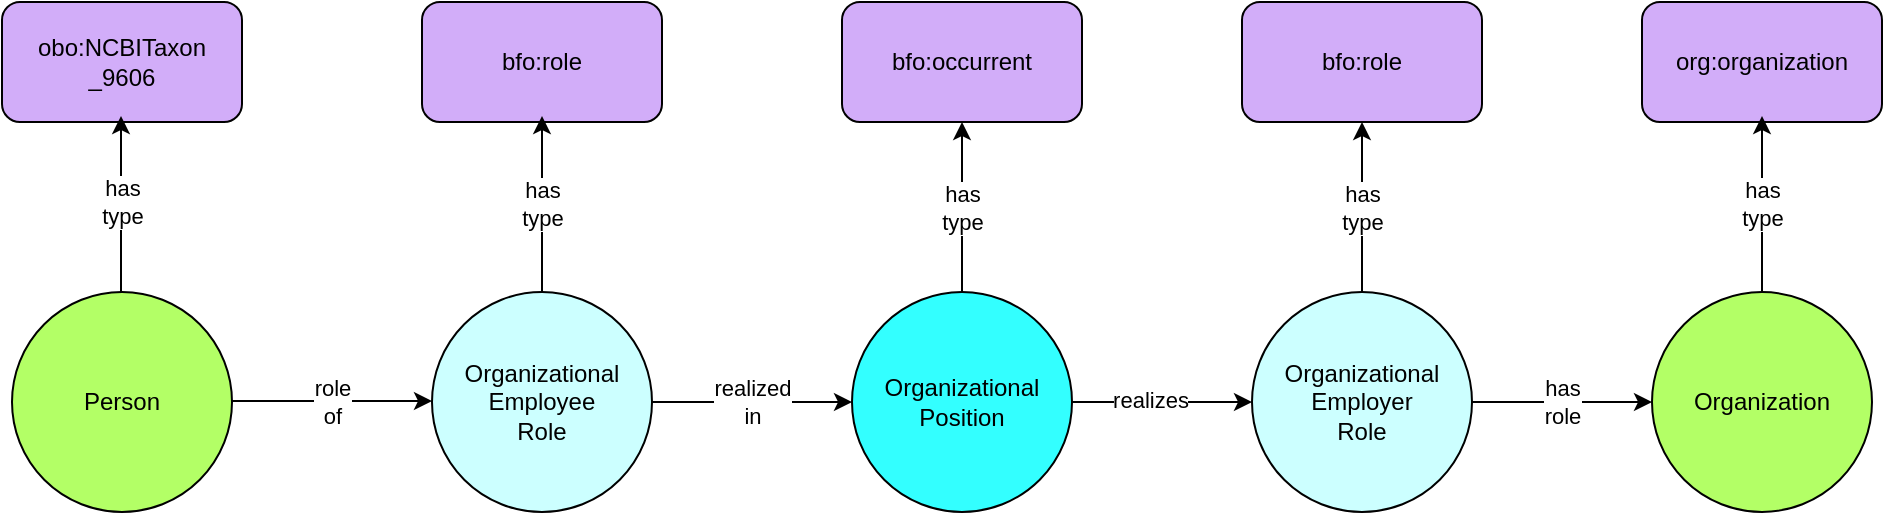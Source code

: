 <mxfile version="14.6.13" type="device"><diagram name="Page-1" id="ad52d381-51e7-2e0d-a935-2d0ddd2fd229"><mxGraphModel dx="1106" dy="997" grid="1" gridSize="10" guides="1" tooltips="1" connect="1" arrows="1" fold="1" page="1" pageScale="1" pageWidth="1100" pageHeight="850" background="#ffffff" math="0" shadow="0"><root><mxCell id="0"/><mxCell id="1" parent="0"/><mxCell id="2pEC1yQiAoEebpSPCEC3-3" value="bfo:occurrent" style="rounded=1;whiteSpace=wrap;html=1;fillColor=#d2adf9;" parent="1" vertex="1"><mxGeometry x="480" y="180" width="120" height="60" as="geometry"/></mxCell><mxCell id="2pEC1yQiAoEebpSPCEC3-4" value="bfo:role" style="rounded=1;whiteSpace=wrap;html=1;fillColor=#d2adf9;" parent="1" vertex="1"><mxGeometry x="680" y="180" width="120" height="60" as="geometry"/></mxCell><mxCell id="2pEC1yQiAoEebpSPCEC3-5" value="org:organization" style="rounded=1;whiteSpace=wrap;html=1;fillColor=#d2adf9;" parent="1" vertex="1"><mxGeometry x="880" y="180" width="120" height="60" as="geometry"/></mxCell><mxCell id="2pEC1yQiAoEebpSPCEC3-7" value="&lt;div&gt;Organizational&lt;/div&gt;&lt;div&gt;Employee&lt;br&gt;&lt;/div&gt;&lt;div&gt;Role&lt;br&gt;&lt;/div&gt;" style="ellipse;whiteSpace=wrap;html=1;aspect=fixed;fillColor=#CCFFFF;" parent="1" vertex="1"><mxGeometry x="275" y="325" width="110" height="110" as="geometry"/></mxCell><mxCell id="2pEC1yQiAoEebpSPCEC3-8" value="bfo:role" style="rounded=1;whiteSpace=wrap;html=1;fillColor=#d2adf9;" parent="1" vertex="1"><mxGeometry x="270" y="180" width="120" height="60" as="geometry"/></mxCell><mxCell id="2pEC1yQiAoEebpSPCEC3-9" value="&lt;div&gt;Organizational&lt;/div&gt;&lt;div&gt;Position&lt;br&gt;&lt;/div&gt;" style="ellipse;whiteSpace=wrap;html=1;aspect=fixed;fillColor=#33FFFF;" parent="1" vertex="1"><mxGeometry x="485" y="325" width="110" height="110" as="geometry"/></mxCell><mxCell id="2pEC1yQiAoEebpSPCEC3-10" value="&lt;div&gt;Organizational&lt;/div&gt;&lt;div&gt;Employer&lt;/div&gt;&lt;div&gt;Role&lt;br&gt;&lt;/div&gt;" style="ellipse;whiteSpace=wrap;html=1;aspect=fixed;fillColor=#CCFFFF;" parent="1" vertex="1"><mxGeometry x="685" y="325" width="110" height="110" as="geometry"/></mxCell><mxCell id="2pEC1yQiAoEebpSPCEC3-11" value="Organization" style="ellipse;whiteSpace=wrap;html=1;aspect=fixed;fillColor=#B3FF66;" parent="1" vertex="1"><mxGeometry x="885" y="325" width="110" height="110" as="geometry"/></mxCell><mxCell id="2pEC1yQiAoEebpSPCEC3-12" value="&lt;div&gt;realized&lt;/div&gt;&lt;div&gt;in&lt;br&gt;&lt;/div&gt;" style="endArrow=classic;html=1;exitX=1;exitY=0.5;exitDx=0;exitDy=0;entryX=0;entryY=0.5;entryDx=0;entryDy=0;" parent="1" source="2pEC1yQiAoEebpSPCEC3-7" target="2pEC1yQiAoEebpSPCEC3-9" edge="1"><mxGeometry width="50" height="50" relative="1" as="geometry"><mxPoint x="540" y="440" as="sourcePoint"/><mxPoint x="590" y="390" as="targetPoint"/></mxGeometry></mxCell><mxCell id="2pEC1yQiAoEebpSPCEC3-14" value="" style="endArrow=classic;html=1;exitX=1;exitY=0.5;exitDx=0;exitDy=0;entryX=0;entryY=0.5;entryDx=0;entryDy=0;" parent="1" source="2pEC1yQiAoEebpSPCEC3-9" target="2pEC1yQiAoEebpSPCEC3-10" edge="1"><mxGeometry width="50" height="50" relative="1" as="geometry"><mxPoint x="560" y="410" as="sourcePoint"/><mxPoint x="610" y="360" as="targetPoint"/></mxGeometry></mxCell><mxCell id="2pEC1yQiAoEebpSPCEC3-15" value="realizes" style="edgeLabel;html=1;align=center;verticalAlign=middle;resizable=0;points=[];" parent="2pEC1yQiAoEebpSPCEC3-14" vertex="1" connectable="0"><mxGeometry x="-0.133" y="1" relative="1" as="geometry"><mxPoint as="offset"/></mxGeometry></mxCell><mxCell id="2pEC1yQiAoEebpSPCEC3-16" value="&lt;div&gt;has&lt;/div&gt;&lt;div&gt;role&lt;/div&gt;" style="endArrow=classic;html=1;exitX=1;exitY=0.5;exitDx=0;exitDy=0;entryX=0;entryY=0.5;entryDx=0;entryDy=0;" parent="1" source="2pEC1yQiAoEebpSPCEC3-10" target="2pEC1yQiAoEebpSPCEC3-11" edge="1"><mxGeometry width="50" height="50" relative="1" as="geometry"><mxPoint x="660" y="510" as="sourcePoint"/><mxPoint x="710" y="460" as="targetPoint"/></mxGeometry></mxCell><mxCell id="2pEC1yQiAoEebpSPCEC3-17" value="&lt;div&gt;has&lt;/div&gt;&lt;div&gt;type&lt;br&gt;&lt;/div&gt;" style="endArrow=classic;html=1;exitX=0.5;exitY=0;exitDx=0;exitDy=0;" parent="1" source="2pEC1yQiAoEebpSPCEC3-7" edge="1"><mxGeometry width="50" height="50" relative="1" as="geometry"><mxPoint x="540" y="427" as="sourcePoint"/><mxPoint x="330" y="237" as="targetPoint"/></mxGeometry></mxCell><mxCell id="2pEC1yQiAoEebpSPCEC3-18" value="&lt;div&gt;has&lt;/div&gt;&lt;div&gt;type&lt;br&gt;&lt;/div&gt;" style="endArrow=classic;html=1;entryX=0.5;entryY=1;entryDx=0;entryDy=0;" parent="1" source="2pEC1yQiAoEebpSPCEC3-9" target="2pEC1yQiAoEebpSPCEC3-3" edge="1"><mxGeometry width="50" height="50" relative="1" as="geometry"><mxPoint x="340" y="322" as="sourcePoint"/><mxPoint x="340" y="247" as="targetPoint"/></mxGeometry></mxCell><mxCell id="2pEC1yQiAoEebpSPCEC3-19" value="&lt;div&gt;has&lt;/div&gt;&lt;div&gt;type&lt;br&gt;&lt;/div&gt;" style="endArrow=classic;html=1;exitX=0.5;exitY=0;exitDx=0;exitDy=0;entryX=0.5;entryY=1;entryDx=0;entryDy=0;" parent="1" source="2pEC1yQiAoEebpSPCEC3-10" target="2pEC1yQiAoEebpSPCEC3-4" edge="1"><mxGeometry width="50" height="50" relative="1" as="geometry"><mxPoint x="350" y="332" as="sourcePoint"/><mxPoint x="350" y="257" as="targetPoint"/></mxGeometry></mxCell><mxCell id="2pEC1yQiAoEebpSPCEC3-20" value="&lt;div&gt;has&lt;/div&gt;&lt;div&gt;type&lt;br&gt;&lt;/div&gt;" style="endArrow=classic;html=1;" parent="1" source="2pEC1yQiAoEebpSPCEC3-11" edge="1"><mxGeometry width="50" height="50" relative="1" as="geometry"><mxPoint x="360" y="342" as="sourcePoint"/><mxPoint x="940" y="237" as="targetPoint"/></mxGeometry></mxCell><mxCell id="2p-dw9RspmegL5yFxiUn-1" value="Person" style="ellipse;whiteSpace=wrap;html=1;aspect=fixed;fillColor=#B3FF66;" parent="1" vertex="1"><mxGeometry x="65" y="325" width="110" height="110" as="geometry"/></mxCell><mxCell id="2p-dw9RspmegL5yFxiUn-2" value="&lt;div&gt;obo:NCBITaxon&lt;/div&gt;&lt;div&gt;_9606&lt;/div&gt;" style="rounded=1;whiteSpace=wrap;html=1;fillColor=#d2adf9;" parent="1" vertex="1"><mxGeometry x="60" y="180" width="120" height="60" as="geometry"/></mxCell><mxCell id="2p-dw9RspmegL5yFxiUn-3" value="&lt;div&gt;has&lt;/div&gt;&lt;div&gt;type&lt;br&gt;&lt;/div&gt;" style="endArrow=classic;html=1;exitX=0.5;exitY=0;exitDx=0;exitDy=0;" parent="1" edge="1"><mxGeometry x="0.023" width="50" height="50" relative="1" as="geometry"><mxPoint x="119.5" y="325" as="sourcePoint"/><mxPoint x="119.5" y="237" as="targetPoint"/><mxPoint as="offset"/></mxGeometry></mxCell><mxCell id="2p-dw9RspmegL5yFxiUn-6" value="&lt;div&gt;role&lt;/div&gt;&lt;div&gt;of&lt;/div&gt;" style="endArrow=classic;html=1;exitX=1;exitY=0.5;exitDx=0;exitDy=0;entryX=0;entryY=0.5;entryDx=0;entryDy=0;" parent="1" edge="1"><mxGeometry width="50" height="50" relative="1" as="geometry"><mxPoint x="175" y="379.5" as="sourcePoint"/><mxPoint x="275" y="379.5" as="targetPoint"/></mxGeometry></mxCell></root></mxGraphModel></diagram></mxfile>